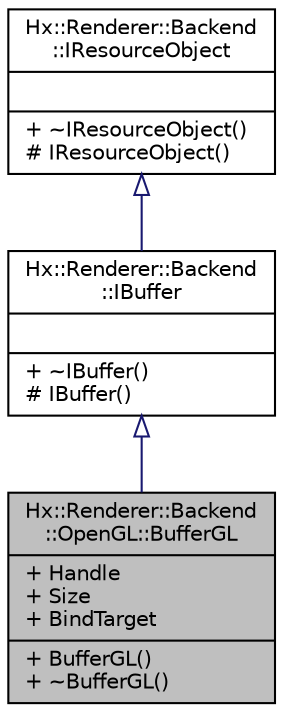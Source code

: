 digraph "Hx::Renderer::Backend::OpenGL::BufferGL"
{
  edge [fontname="Helvetica",fontsize="10",labelfontname="Helvetica",labelfontsize="10"];
  node [fontname="Helvetica",fontsize="10",shape=record];
  Node0 [label="{Hx::Renderer::Backend\l::OpenGL::BufferGL\n|+ Handle\l+ Size\l+ BindTarget\l|+ BufferGL()\l+ ~BufferGL()\l}",height=0.2,width=0.4,color="black", fillcolor="grey75", style="filled", fontcolor="black"];
  Node1 -> Node0 [dir="back",color="midnightblue",fontsize="10",style="solid",arrowtail="onormal",fontname="Helvetica"];
  Node1 [label="{Hx::Renderer::Backend\l::IBuffer\n||+ ~IBuffer()\l# IBuffer()\l}",height=0.2,width=0.4,color="black", fillcolor="white", style="filled",URL="$structHx_1_1Renderer_1_1Backend_1_1IBuffer.html"];
  Node2 -> Node1 [dir="back",color="midnightblue",fontsize="10",style="solid",arrowtail="onormal",fontname="Helvetica"];
  Node2 [label="{Hx::Renderer::Backend\l::IResourceObject\n||+ ~IResourceObject()\l# IResourceObject()\l}",height=0.2,width=0.4,color="black", fillcolor="white", style="filled",URL="$structHx_1_1Renderer_1_1Backend_1_1IResourceObject.html"];
}
